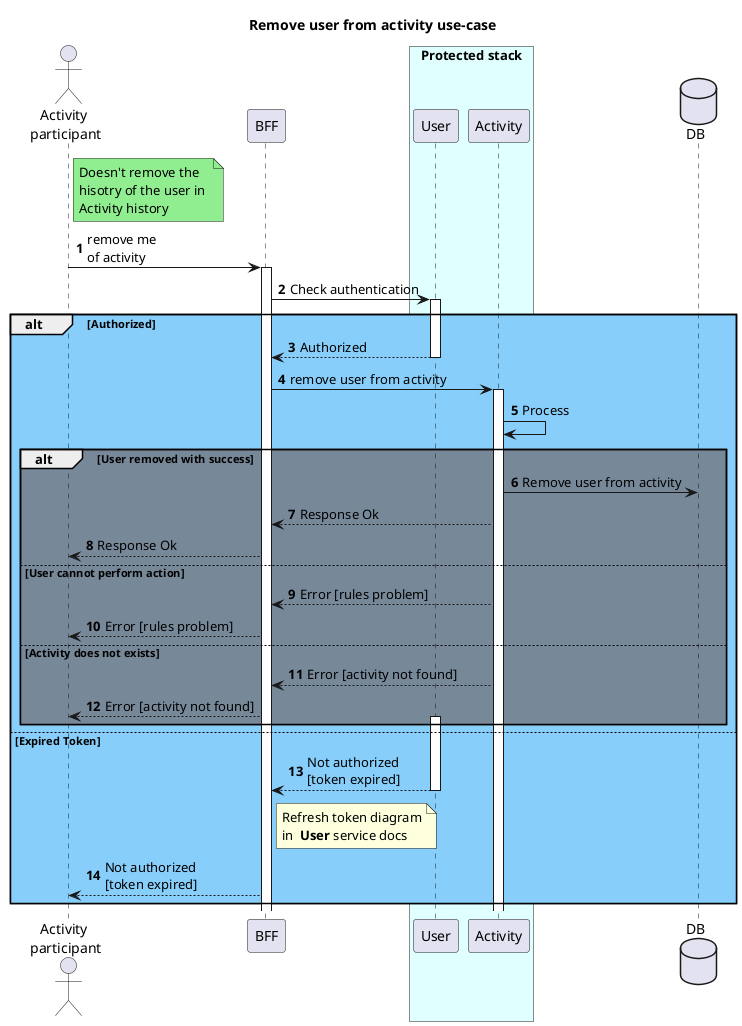 @startuml
  autonumber
  title "Remove user from activity use-case"


  actor "Activity \nparticipant" as client
  participant BFF
  box "Protected stack" #LightCyan
  participant User
  participant Activity
  end box
  database DB
  note right of client #LightGreen
    Doesn't remove the 
    hisotry of the user in 
    Activity history
  end note

  client -> BFF: remove me \nof activity
  activate BFF
  BFF -> User: Check authentication
  activate User
  alt #LightSkyBlue Authorized
    BFF <-- User: Authorized
    deactivate User
    BFF -> Activity: remove user from activity
    activate Activity
    Activity -> Activity: Process
    alt #LightSlateGray User removed with success
      Activity -> DB: Remove user from activity
      BFF <-- Activity: Response Ok
      client <-- BFF: Response Ok
    else User cannot perform action
      BFF <-- Activity: Error [rules problem]
      client <-- BFF: Error [rules problem]
    else Activity does not exists
      BFF <-- Activity: Error [activity not found]
      client <-- BFF: Error [activity not found]
    activate User
    end
 else Expired Token
    BFF <-- User: Not authorized \n[token expired]
    deactivate User
    note right of BFF
      Refresh token diagram
      in  **User** service docs
    end note
    client <-- BFF: Not authorized \n[token expired]   
  end
@enduml